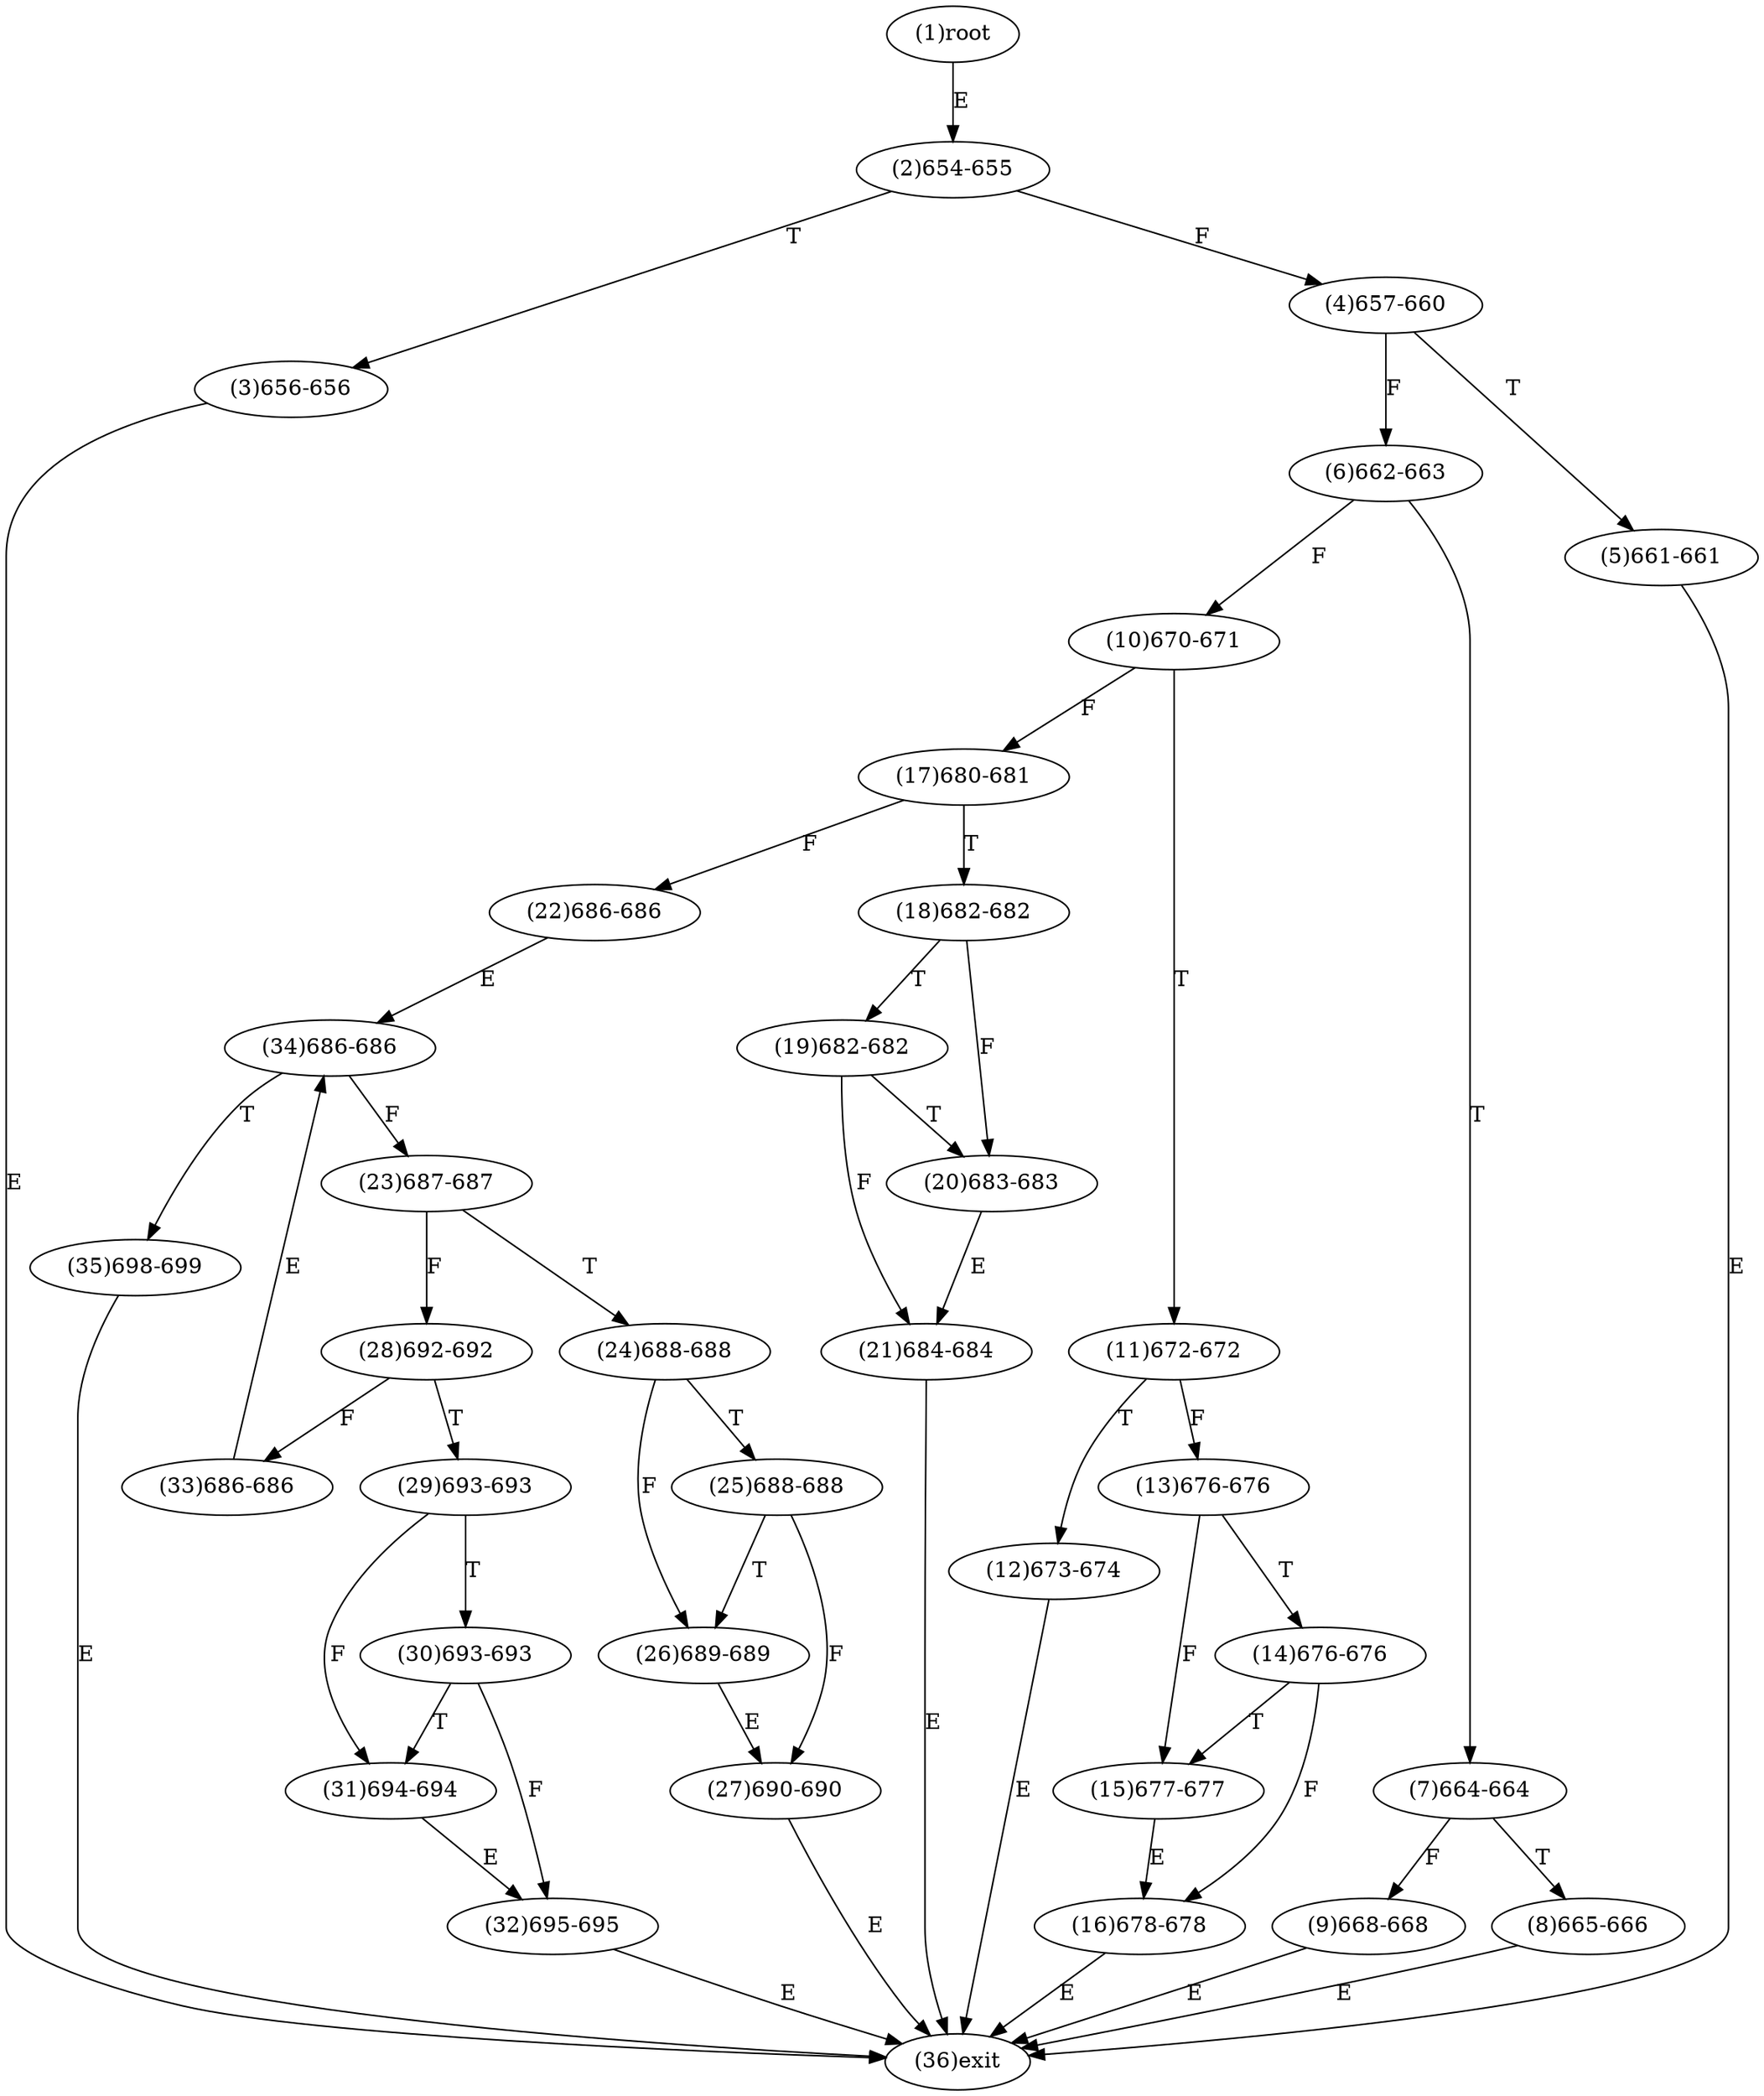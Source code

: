 digraph "" { 
1[ label="(1)root"];
2[ label="(2)654-655"];
3[ label="(3)656-656"];
4[ label="(4)657-660"];
5[ label="(5)661-661"];
6[ label="(6)662-663"];
7[ label="(7)664-664"];
8[ label="(8)665-666"];
9[ label="(9)668-668"];
10[ label="(10)670-671"];
11[ label="(11)672-672"];
12[ label="(12)673-674"];
13[ label="(13)676-676"];
14[ label="(14)676-676"];
15[ label="(15)677-677"];
17[ label="(17)680-681"];
16[ label="(16)678-678"];
19[ label="(19)682-682"];
18[ label="(18)682-682"];
21[ label="(21)684-684"];
20[ label="(20)683-683"];
23[ label="(23)687-687"];
22[ label="(22)686-686"];
25[ label="(25)688-688"];
24[ label="(24)688-688"];
27[ label="(27)690-690"];
26[ label="(26)689-689"];
29[ label="(29)693-693"];
28[ label="(28)692-692"];
31[ label="(31)694-694"];
30[ label="(30)693-693"];
34[ label="(34)686-686"];
35[ label="(35)698-699"];
32[ label="(32)695-695"];
33[ label="(33)686-686"];
36[ label="(36)exit"];
1->2[ label="E"];
2->4[ label="F"];
2->3[ label="T"];
3->36[ label="E"];
4->6[ label="F"];
4->5[ label="T"];
5->36[ label="E"];
6->10[ label="F"];
6->7[ label="T"];
7->9[ label="F"];
7->8[ label="T"];
8->36[ label="E"];
9->36[ label="E"];
10->17[ label="F"];
10->11[ label="T"];
11->13[ label="F"];
11->12[ label="T"];
12->36[ label="E"];
13->15[ label="F"];
13->14[ label="T"];
14->16[ label="F"];
14->15[ label="T"];
15->16[ label="E"];
16->36[ label="E"];
17->22[ label="F"];
17->18[ label="T"];
18->20[ label="F"];
18->19[ label="T"];
19->21[ label="F"];
19->20[ label="T"];
20->21[ label="E"];
21->36[ label="E"];
22->34[ label="E"];
23->28[ label="F"];
23->24[ label="T"];
24->26[ label="F"];
24->25[ label="T"];
25->27[ label="F"];
25->26[ label="T"];
26->27[ label="E"];
27->36[ label="E"];
28->33[ label="F"];
28->29[ label="T"];
29->31[ label="F"];
29->30[ label="T"];
30->32[ label="F"];
30->31[ label="T"];
31->32[ label="E"];
32->36[ label="E"];
33->34[ label="E"];
34->23[ label="F"];
34->35[ label="T"];
35->36[ label="E"];
}